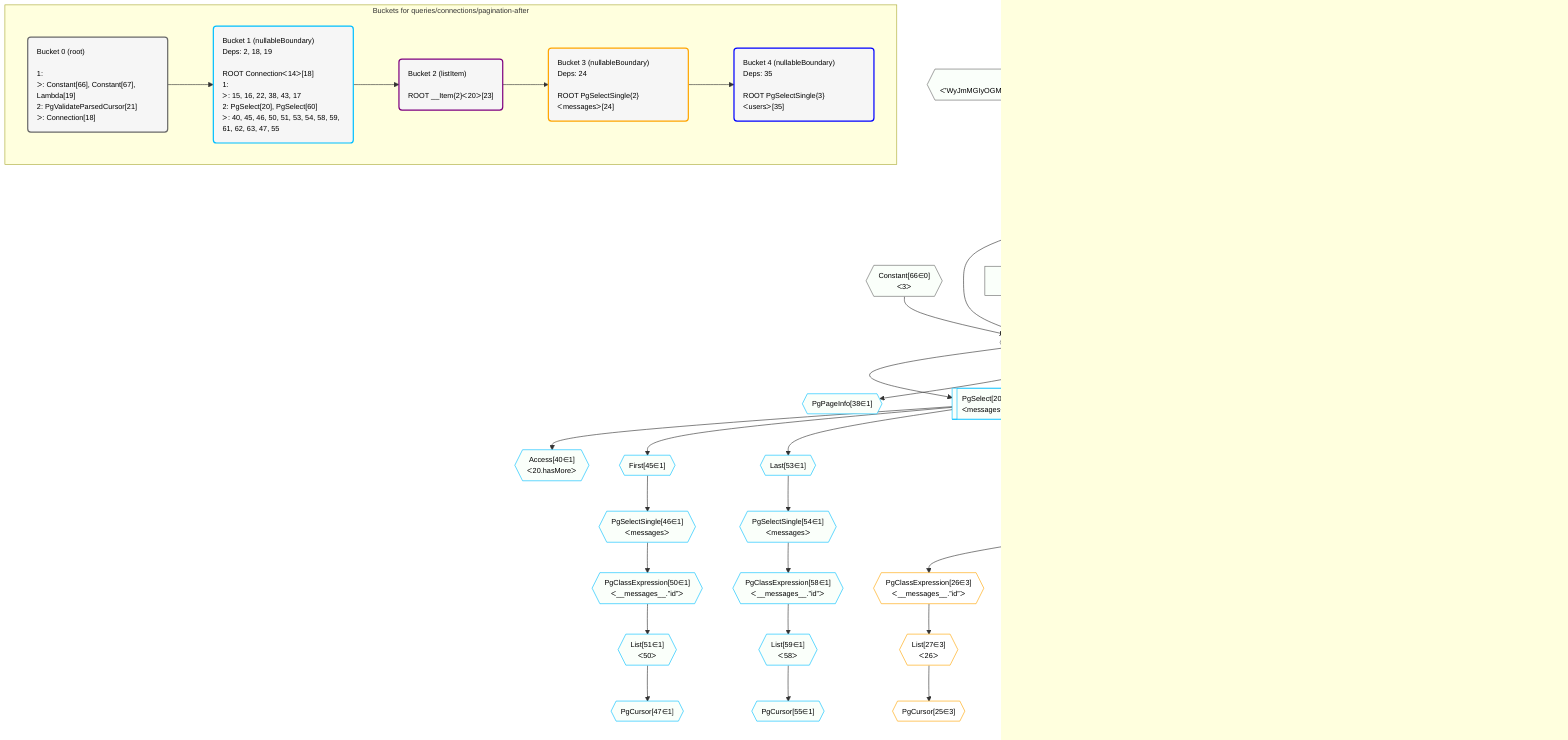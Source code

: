 %%{init: {'themeVariables': { 'fontSize': '12px'}}}%%
graph TD
    classDef path fill:#eee,stroke:#000,color:#000
    classDef plan fill:#fff,stroke-width:1px,color:#000
    classDef itemplan fill:#fff,stroke-width:2px,color:#000
    classDef unbatchedplan fill:#dff,stroke-width:1px,color:#000
    classDef sideeffectplan fill:#fcc,stroke-width:2px,color:#000
    classDef bucket fill:#f6f6f6,color:#000,stroke-width:2px,text-align:left


    %% plan dependencies
    Connection18{{"Connection[18∈0]<br />ᐸ14ᐳ"}}:::plan
    Constant66{{"Constant[66∈0]<br />ᐸ3ᐳ"}}:::plan
    Lambda19{{"Lambda[19∈0]<br />ᐸparseCursorᐳ"}}:::plan
    PgValidateParsedCursor21["PgValidateParsedCursor[21∈0]"]:::plan
    Constant66 & Lambda19 & PgValidateParsedCursor21 & PgValidateParsedCursor21 & PgValidateParsedCursor21 & PgValidateParsedCursor21 --> Connection18
    Constant67{{"Constant[67∈0]<br />ᐸ'WyJmMGIyOGM5NGMxIiwiY2E3MGNhNzAtMDAwMC0wMDAwLTAwMDAtYjBiMDAᐳ"}}:::plan
    Constant67 --> Lambda19
    Lambda19 --> PgValidateParsedCursor21
    __Value2["__Value[2∈0]<br />ᐸcontextᐳ"]:::plan
    __Value4["__Value[4∈0]<br />ᐸrootValueᐳ"]:::plan
    PgSelect20[["PgSelect[20∈1]<br />ᐸmessages+1ᐳ"]]:::plan
    Object17{{"Object[17∈1]<br />ᐸ{pgSettings,withPgClient}ᐳ"}}:::plan
    Access22{{"Access[22∈1]<br />ᐸ19.1ᐳ"}}:::plan
    Object17 & Connection18 & Lambda19 & Access22 --> PgSelect20
    Access15{{"Access[15∈1]<br />ᐸ2.pgSettingsᐳ"}}:::plan
    Access16{{"Access[16∈1]<br />ᐸ2.withPgClientᐳ"}}:::plan
    Access15 & Access16 --> Object17
    PgSelect60[["PgSelect[60∈1]<br />ᐸmessages(aggregate)ᐳ"]]:::plan
    Object17 & Connection18 --> PgSelect60
    __Value2 --> Access15
    __Value2 --> Access16
    Lambda19 --> Access22
    PgPageInfo38{{"PgPageInfo[38∈1]"}}:::plan
    Connection18 --> PgPageInfo38
    Access40{{"Access[40∈1]<br />ᐸ20.hasMoreᐳ"}}:::plan
    PgSelect20 --> Access40
    First45{{"First[45∈1]"}}:::plan
    PgSelect20 --> First45
    PgSelectSingle46{{"PgSelectSingle[46∈1]<br />ᐸmessagesᐳ"}}:::plan
    First45 --> PgSelectSingle46
    PgCursor47{{"PgCursor[47∈1]"}}:::plan
    List51{{"List[51∈1]<br />ᐸ50ᐳ"}}:::plan
    List51 --> PgCursor47
    PgClassExpression50{{"PgClassExpression[50∈1]<br />ᐸ__messages__.”id”ᐳ"}}:::plan
    PgSelectSingle46 --> PgClassExpression50
    PgClassExpression50 --> List51
    Last53{{"Last[53∈1]"}}:::plan
    PgSelect20 --> Last53
    PgSelectSingle54{{"PgSelectSingle[54∈1]<br />ᐸmessagesᐳ"}}:::plan
    Last53 --> PgSelectSingle54
    PgCursor55{{"PgCursor[55∈1]"}}:::plan
    List59{{"List[59∈1]<br />ᐸ58ᐳ"}}:::plan
    List59 --> PgCursor55
    PgClassExpression58{{"PgClassExpression[58∈1]<br />ᐸ__messages__.”id”ᐳ"}}:::plan
    PgSelectSingle54 --> PgClassExpression58
    PgClassExpression58 --> List59
    First61{{"First[61∈1]"}}:::plan
    PgSelect60 --> First61
    PgSelectSingle62{{"PgSelectSingle[62∈1]<br />ᐸmessagesᐳ"}}:::plan
    First61 --> PgSelectSingle62
    PgClassExpression63{{"PgClassExpression[63∈1]<br />ᐸcount(*)ᐳ"}}:::plan
    PgSelectSingle62 --> PgClassExpression63
    Constant43{{"Constant[43∈1]<br />ᐸfalseᐳ"}}:::plan
    __Item23[/"__Item[23∈2]<br />ᐸ20ᐳ"\]:::itemplan
    PgSelect20 ==> __Item23
    PgSelectSingle24{{"PgSelectSingle[24∈2]<br />ᐸmessagesᐳ"}}:::plan
    __Item23 --> PgSelectSingle24
    PgCursor25{{"PgCursor[25∈3]"}}:::plan
    List27{{"List[27∈3]<br />ᐸ26ᐳ"}}:::plan
    List27 --> PgCursor25
    PgClassExpression26{{"PgClassExpression[26∈3]<br />ᐸ__messages__.”id”ᐳ"}}:::plan
    PgSelectSingle24 --> PgClassExpression26
    PgClassExpression26 --> List27
    PgClassExpression28{{"PgClassExpression[28∈3]<br />ᐸ__messages__.”body”ᐳ"}}:::plan
    PgSelectSingle24 --> PgClassExpression28
    PgSelectSingle35{{"PgSelectSingle[35∈3]<br />ᐸusersᐳ"}}:::plan
    RemapKeys64{{"RemapKeys[64∈3]<br />ᐸ24:{”0”:2,”1”:3}ᐳ"}}:::plan
    RemapKeys64 --> PgSelectSingle35
    PgSelectSingle24 --> RemapKeys64
    PgClassExpression36{{"PgClassExpression[36∈4]<br />ᐸ__users__.”username”ᐳ"}}:::plan
    PgSelectSingle35 --> PgClassExpression36
    PgClassExpression37{{"PgClassExpression[37∈4]<br />ᐸ__users__....vatar_url”ᐳ"}}:::plan
    PgSelectSingle35 --> PgClassExpression37

    %% define steps

    subgraph "Buckets for queries/connections/pagination-after"
    Bucket0("Bucket 0 (root)<br /><br />1: <br />ᐳ: Constant[66], Constant[67], Lambda[19]<br />2: PgValidateParsedCursor[21]<br />ᐳ: Connection[18]"):::bucket
    classDef bucket0 stroke:#696969
    class Bucket0,__Value2,__Value4,Connection18,Lambda19,PgValidateParsedCursor21,Constant66,Constant67 bucket0
    Bucket1("Bucket 1 (nullableBoundary)<br />Deps: 2, 18, 19<br /><br />ROOT Connectionᐸ14ᐳ[18]<br />1: <br />ᐳ: 15, 16, 22, 38, 43, 17<br />2: PgSelect[20], PgSelect[60]<br />ᐳ: 40, 45, 46, 50, 51, 53, 54, 58, 59, 61, 62, 63, 47, 55"):::bucket
    classDef bucket1 stroke:#00bfff
    class Bucket1,Access15,Access16,Object17,PgSelect20,Access22,PgPageInfo38,Access40,Constant43,First45,PgSelectSingle46,PgCursor47,PgClassExpression50,List51,Last53,PgSelectSingle54,PgCursor55,PgClassExpression58,List59,PgSelect60,First61,PgSelectSingle62,PgClassExpression63 bucket1
    Bucket2("Bucket 2 (listItem)<br /><br />ROOT __Item{2}ᐸ20ᐳ[23]"):::bucket
    classDef bucket2 stroke:#7f007f
    class Bucket2,__Item23,PgSelectSingle24 bucket2
    Bucket3("Bucket 3 (nullableBoundary)<br />Deps: 24<br /><br />ROOT PgSelectSingle{2}ᐸmessagesᐳ[24]"):::bucket
    classDef bucket3 stroke:#ffa500
    class Bucket3,PgCursor25,PgClassExpression26,List27,PgClassExpression28,PgSelectSingle35,RemapKeys64 bucket3
    Bucket4("Bucket 4 (nullableBoundary)<br />Deps: 35<br /><br />ROOT PgSelectSingle{3}ᐸusersᐳ[35]"):::bucket
    classDef bucket4 stroke:#0000ff
    class Bucket4,PgClassExpression36,PgClassExpression37 bucket4
    Bucket0 --> Bucket1
    Bucket1 --> Bucket2
    Bucket2 --> Bucket3
    Bucket3 --> Bucket4
    classDef unary fill:#fafffa,borderWidth:8px
    class Connection18,Lambda19,PgValidateParsedCursor21,__Value2,__Value4,Constant66,Constant67,PgSelect20,Object17,PgSelect60,Access15,Access16,Access22,PgPageInfo38,Access40,First45,PgSelectSingle46,PgCursor47,PgClassExpression50,List51,Last53,PgSelectSingle54,PgCursor55,PgClassExpression58,List59,First61,PgSelectSingle62,PgClassExpression63,Constant43 unary
    end
